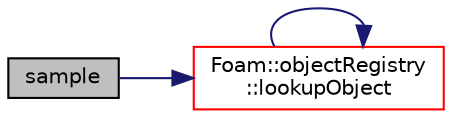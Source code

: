 digraph "sample"
{
  bgcolor="transparent";
  edge [fontname="Helvetica",fontsize="10",labelfontname="Helvetica",labelfontsize="10"];
  node [fontname="Helvetica",fontsize="10",shape=record];
  rankdir="LR";
  Node564 [label="sample",height=0.2,width=0.4,color="black", fillcolor="grey75", style="filled", fontcolor="black"];
  Node564 -> Node565 [color="midnightblue",fontsize="10",style="solid",fontname="Helvetica"];
  Node565 [label="Foam::objectRegistry\l::lookupObject",height=0.2,width=0.4,color="red",URL="$a27433.html#a8b49296f8410366342c524250612c2aa",tooltip="Lookup and return the object of the given Type. "];
  Node565 -> Node565 [color="midnightblue",fontsize="10",style="solid",fontname="Helvetica"];
}
